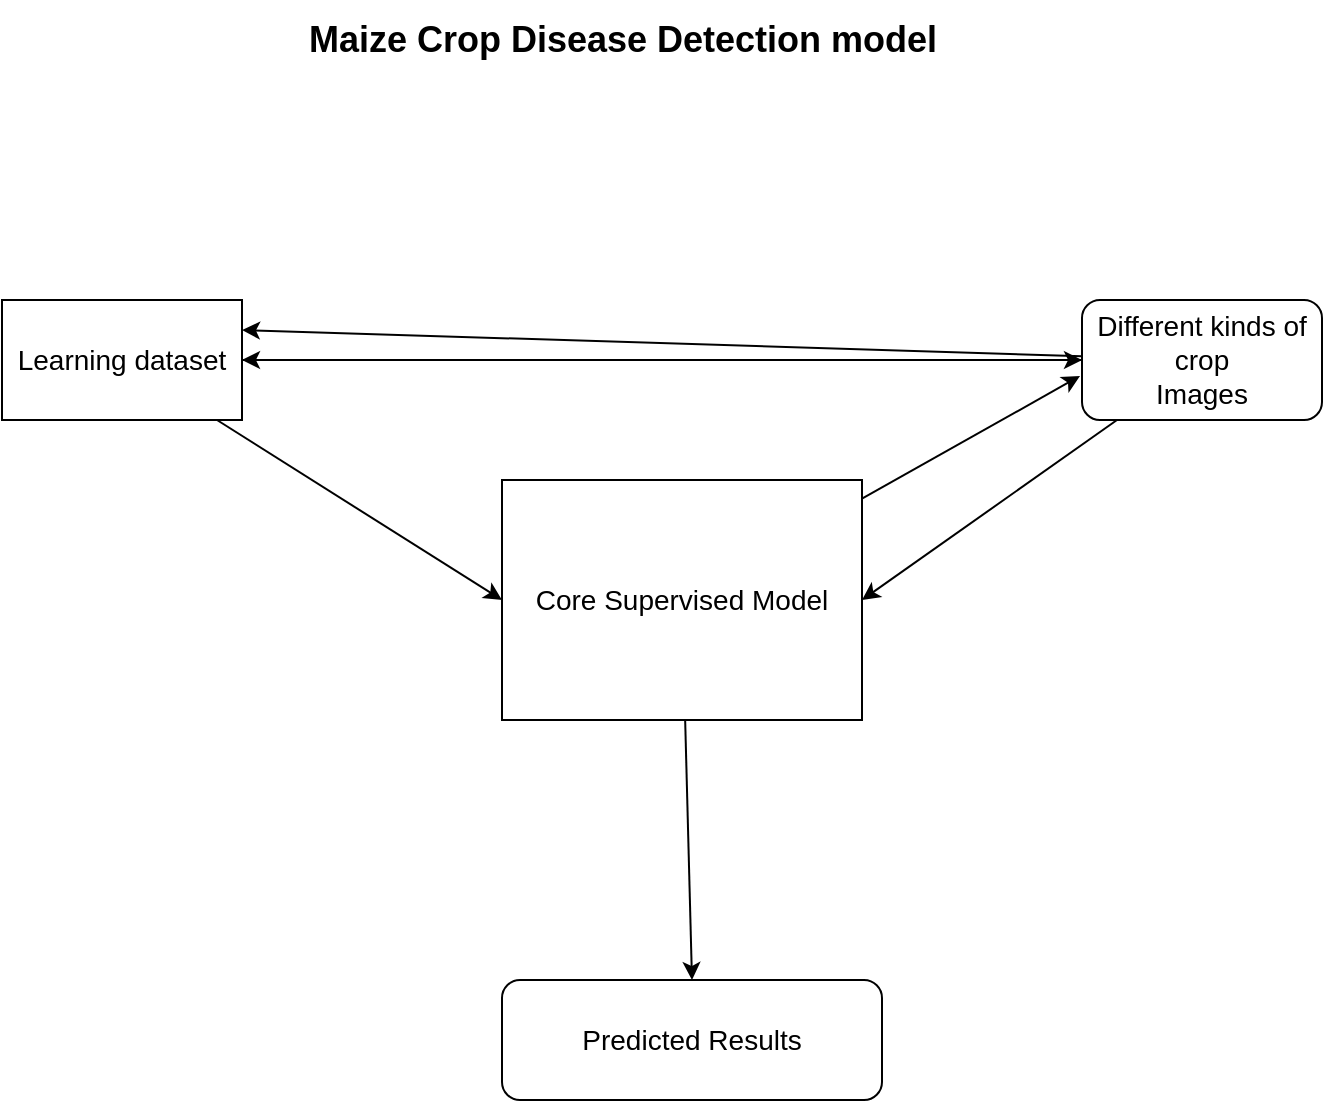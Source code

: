 <mxfile>
    <diagram id="1DKs-0QlzWrXDJpFzQic" name="Page-1">
        <mxGraphModel dx="1128" dy="800" grid="1" gridSize="10" guides="1" tooltips="1" connect="1" arrows="1" fold="1" page="1" pageScale="1" pageWidth="850" pageHeight="1100" math="0" shadow="0">
            <root>
                <mxCell id="0"/>
                <mxCell id="1" parent="0"/>
                <mxCell id="9" style="edgeStyle=none;html=1;entryX=0;entryY=0.5;entryDx=0;entryDy=0;" edge="1" parent="1" source="2" target="8">
                    <mxGeometry relative="1" as="geometry"/>
                </mxCell>
                <mxCell id="16" style="edgeStyle=none;html=1;" edge="1" parent="1" source="2" target="4">
                    <mxGeometry relative="1" as="geometry"/>
                </mxCell>
                <mxCell id="2" value="&lt;font style=&quot;font-size: 14px;&quot;&gt;Learning dataset&lt;/font&gt;" style="whiteSpace=wrap;html=1;" vertex="1" parent="1">
                    <mxGeometry x="70" y="160" width="120" height="60" as="geometry"/>
                </mxCell>
                <mxCell id="10" style="edgeStyle=none;html=1;entryX=1;entryY=0.5;entryDx=0;entryDy=0;" edge="1" parent="1" source="4" target="8">
                    <mxGeometry relative="1" as="geometry"/>
                </mxCell>
                <mxCell id="13" style="edgeStyle=none;html=1;entryX=1;entryY=0.5;entryDx=0;entryDy=0;" edge="1" parent="1" source="4" target="2">
                    <mxGeometry relative="1" as="geometry"/>
                </mxCell>
                <mxCell id="15" style="edgeStyle=none;html=1;entryX=1;entryY=0.25;entryDx=0;entryDy=0;" edge="1" parent="1" source="4" target="2">
                    <mxGeometry relative="1" as="geometry"/>
                </mxCell>
                <mxCell id="4" value="&lt;font style=&quot;font-size: 14px;&quot;&gt;Different kinds of crop&lt;/font&gt;&lt;div&gt;&lt;font style=&quot;font-size: 14px;&quot;&gt;Images&lt;/font&gt;&lt;/div&gt;" style="rounded=1;whiteSpace=wrap;html=1;" vertex="1" parent="1">
                    <mxGeometry x="610" y="160" width="120" height="60" as="geometry"/>
                </mxCell>
                <mxCell id="5" value="&lt;font style=&quot;font-size: 14px;&quot;&gt;Predicted Results&lt;/font&gt;" style="rounded=1;whiteSpace=wrap;html=1;" vertex="1" parent="1">
                    <mxGeometry x="320" y="500" width="190" height="60" as="geometry"/>
                </mxCell>
                <mxCell id="6" value="&lt;b&gt;&lt;font style=&quot;font-size: 18px;&quot;&gt;Maize Crop Disease Detection model&lt;/font&gt;&lt;/b&gt;" style="text;html=1;align=center;verticalAlign=middle;resizable=0;points=[];autosize=1;strokeColor=none;fillColor=none;" vertex="1" parent="1">
                    <mxGeometry x="210" y="10" width="340" height="40" as="geometry"/>
                </mxCell>
                <mxCell id="17" style="edgeStyle=none;html=1;entryX=0.5;entryY=0;entryDx=0;entryDy=0;" edge="1" parent="1" source="8" target="5">
                    <mxGeometry relative="1" as="geometry"/>
                </mxCell>
                <mxCell id="8" value="&lt;font style=&quot;font-size: 14px;&quot;&gt;Core Supervised Model&lt;/font&gt;" style="whiteSpace=wrap;html=1;" vertex="1" parent="1">
                    <mxGeometry x="320" y="250" width="180" height="120" as="geometry"/>
                </mxCell>
                <mxCell id="14" style="edgeStyle=none;html=1;entryX=-0.008;entryY=0.633;entryDx=0;entryDy=0;entryPerimeter=0;" edge="1" parent="1" source="8" target="4">
                    <mxGeometry relative="1" as="geometry"/>
                </mxCell>
            </root>
        </mxGraphModel>
    </diagram>
</mxfile>